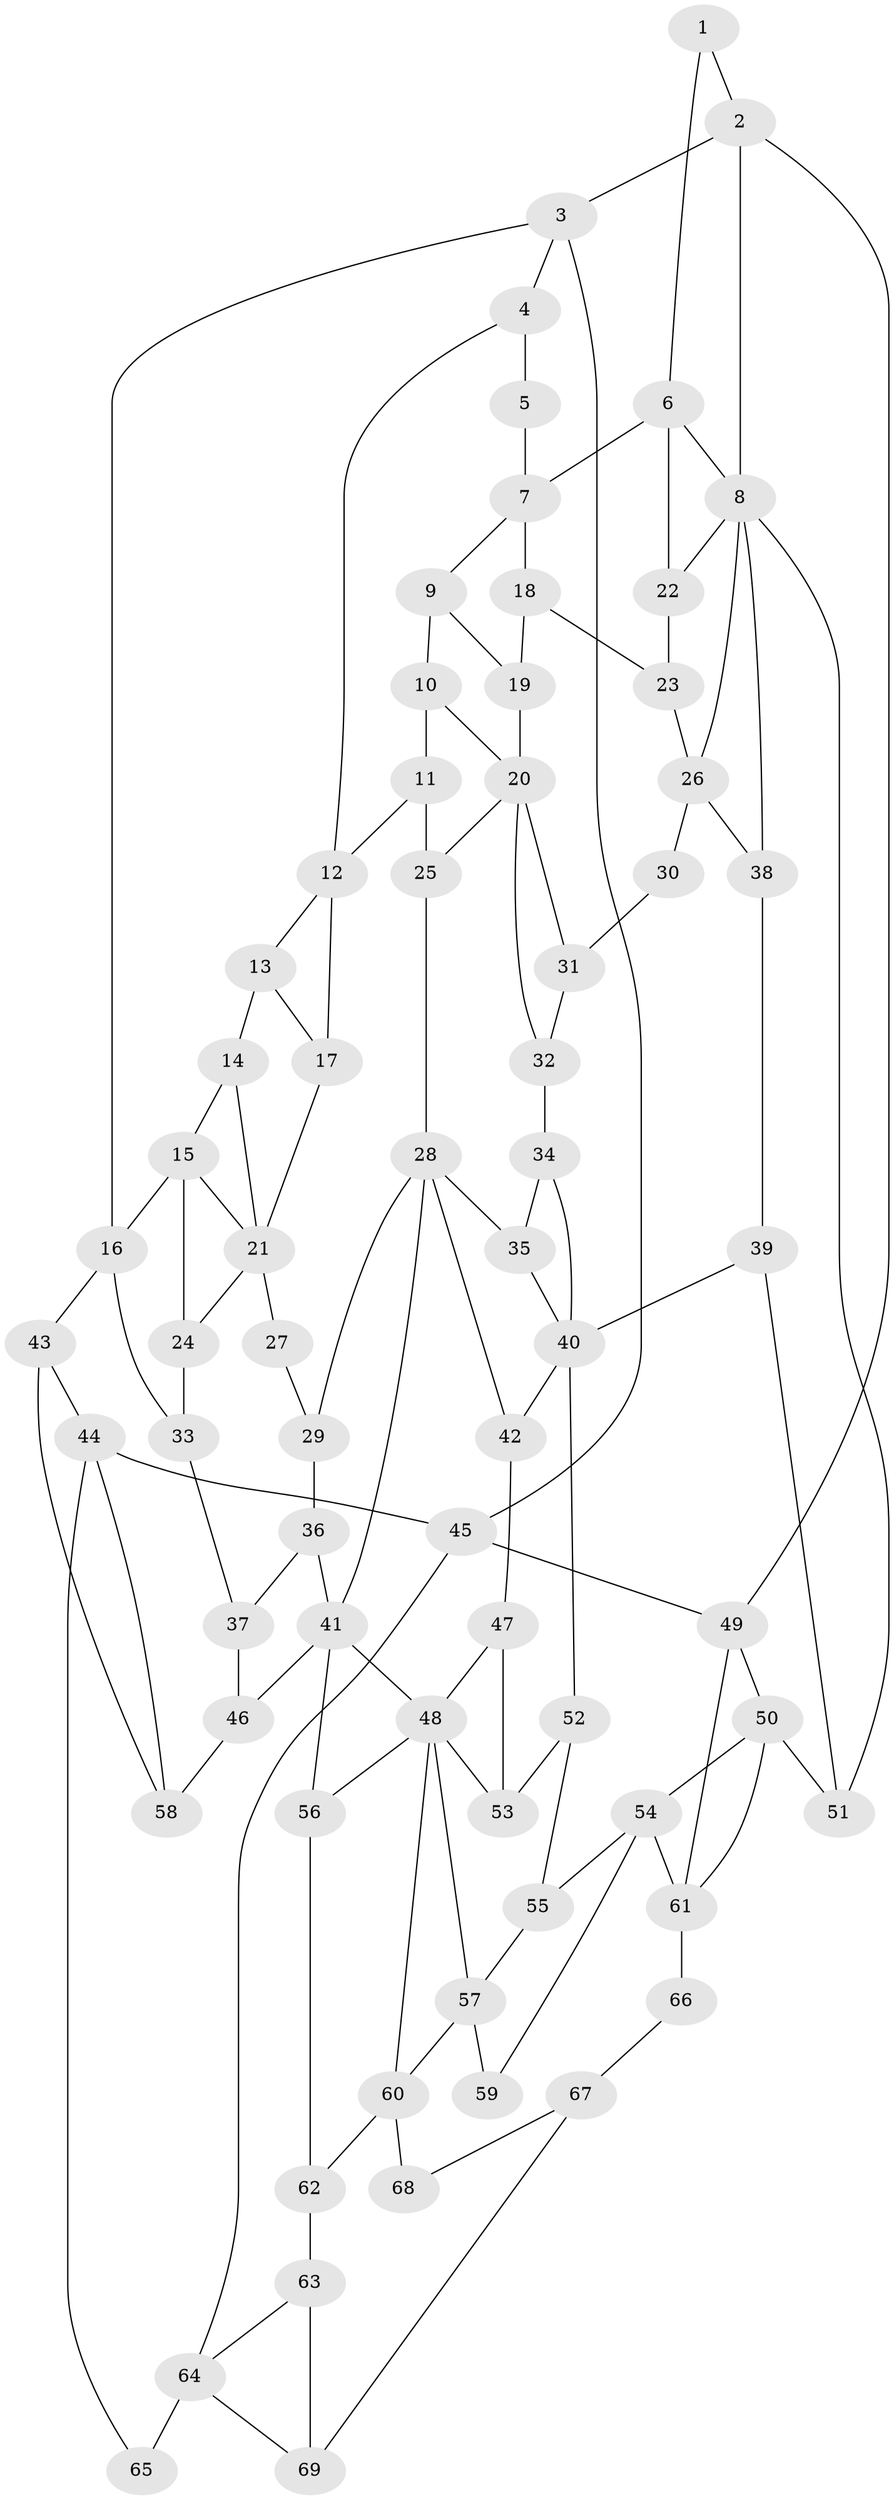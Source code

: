 // original degree distribution, {3: 0.014492753623188406, 6: 0.21014492753623187, 5: 0.5507246376811594, 4: 0.2246376811594203}
// Generated by graph-tools (version 1.1) at 2025/38/03/09/25 02:38:52]
// undirected, 69 vertices, 116 edges
graph export_dot {
graph [start="1"]
  node [color=gray90,style=filled];
  1;
  2;
  3;
  4;
  5;
  6;
  7;
  8;
  9;
  10;
  11;
  12;
  13;
  14;
  15;
  16;
  17;
  18;
  19;
  20;
  21;
  22;
  23;
  24;
  25;
  26;
  27;
  28;
  29;
  30;
  31;
  32;
  33;
  34;
  35;
  36;
  37;
  38;
  39;
  40;
  41;
  42;
  43;
  44;
  45;
  46;
  47;
  48;
  49;
  50;
  51;
  52;
  53;
  54;
  55;
  56;
  57;
  58;
  59;
  60;
  61;
  62;
  63;
  64;
  65;
  66;
  67;
  68;
  69;
  1 -- 2 [weight=1.0];
  1 -- 6 [weight=1.0];
  2 -- 3 [weight=1.0];
  2 -- 8 [weight=1.0];
  2 -- 49 [weight=1.0];
  3 -- 4 [weight=1.0];
  3 -- 16 [weight=1.0];
  3 -- 45 [weight=1.0];
  4 -- 5 [weight=1.0];
  4 -- 12 [weight=1.0];
  5 -- 7 [weight=1.0];
  6 -- 7 [weight=2.0];
  6 -- 8 [weight=1.0];
  6 -- 22 [weight=2.0];
  7 -- 9 [weight=1.0];
  7 -- 18 [weight=1.0];
  8 -- 22 [weight=1.0];
  8 -- 26 [weight=1.0];
  8 -- 38 [weight=1.0];
  8 -- 51 [weight=1.0];
  9 -- 10 [weight=1.0];
  9 -- 19 [weight=1.0];
  10 -- 11 [weight=2.0];
  10 -- 20 [weight=1.0];
  11 -- 12 [weight=2.0];
  11 -- 25 [weight=2.0];
  12 -- 13 [weight=1.0];
  12 -- 17 [weight=1.0];
  13 -- 14 [weight=1.0];
  13 -- 17 [weight=1.0];
  14 -- 15 [weight=1.0];
  14 -- 21 [weight=1.0];
  15 -- 16 [weight=2.0];
  15 -- 21 [weight=1.0];
  15 -- 24 [weight=2.0];
  16 -- 33 [weight=1.0];
  16 -- 43 [weight=1.0];
  17 -- 21 [weight=1.0];
  18 -- 19 [weight=2.0];
  18 -- 23 [weight=1.0];
  19 -- 20 [weight=2.0];
  20 -- 25 [weight=1.0];
  20 -- 31 [weight=1.0];
  20 -- 32 [weight=1.0];
  21 -- 24 [weight=1.0];
  21 -- 27 [weight=2.0];
  22 -- 23 [weight=1.0];
  23 -- 26 [weight=1.0];
  24 -- 33 [weight=1.0];
  25 -- 28 [weight=2.0];
  26 -- 30 [weight=2.0];
  26 -- 38 [weight=2.0];
  27 -- 29 [weight=1.0];
  28 -- 29 [weight=1.0];
  28 -- 35 [weight=1.0];
  28 -- 41 [weight=1.0];
  28 -- 42 [weight=1.0];
  29 -- 36 [weight=1.0];
  30 -- 31 [weight=1.0];
  31 -- 32 [weight=1.0];
  32 -- 34 [weight=1.0];
  33 -- 37 [weight=1.0];
  34 -- 35 [weight=1.0];
  34 -- 40 [weight=1.0];
  35 -- 40 [weight=1.0];
  36 -- 37 [weight=1.0];
  36 -- 41 [weight=1.0];
  37 -- 46 [weight=1.0];
  38 -- 39 [weight=2.0];
  39 -- 40 [weight=2.0];
  39 -- 51 [weight=1.0];
  40 -- 42 [weight=1.0];
  40 -- 52 [weight=1.0];
  41 -- 46 [weight=1.0];
  41 -- 48 [weight=1.0];
  41 -- 56 [weight=1.0];
  42 -- 47 [weight=1.0];
  43 -- 44 [weight=1.0];
  43 -- 58 [weight=1.0];
  44 -- 45 [weight=1.0];
  44 -- 58 [weight=1.0];
  44 -- 65 [weight=3.0];
  45 -- 49 [weight=1.0];
  45 -- 64 [weight=1.0];
  46 -- 58 [weight=1.0];
  47 -- 48 [weight=1.0];
  47 -- 53 [weight=1.0];
  48 -- 53 [weight=1.0];
  48 -- 56 [weight=1.0];
  48 -- 57 [weight=1.0];
  48 -- 60 [weight=1.0];
  49 -- 50 [weight=1.0];
  49 -- 61 [weight=1.0];
  50 -- 51 [weight=2.0];
  50 -- 54 [weight=1.0];
  50 -- 61 [weight=1.0];
  52 -- 53 [weight=1.0];
  52 -- 55 [weight=1.0];
  54 -- 55 [weight=1.0];
  54 -- 59 [weight=1.0];
  54 -- 61 [weight=2.0];
  55 -- 57 [weight=1.0];
  56 -- 62 [weight=1.0];
  57 -- 59 [weight=2.0];
  57 -- 60 [weight=2.0];
  60 -- 62 [weight=1.0];
  60 -- 68 [weight=2.0];
  61 -- 66 [weight=2.0];
  62 -- 63 [weight=1.0];
  63 -- 64 [weight=1.0];
  63 -- 69 [weight=1.0];
  64 -- 65 [weight=3.0];
  64 -- 69 [weight=1.0];
  66 -- 67 [weight=1.0];
  67 -- 68 [weight=1.0];
  67 -- 69 [weight=1.0];
}
